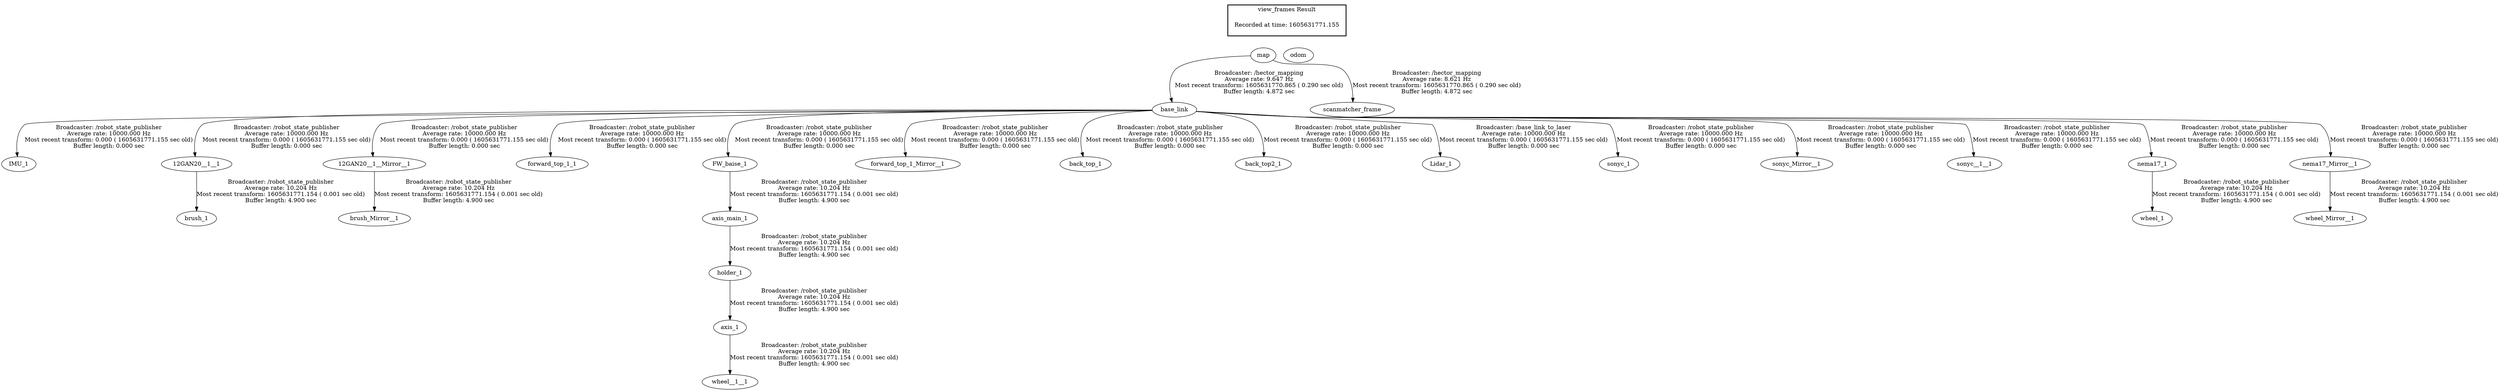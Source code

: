 digraph G {
"base_link" -> "IMU_1"[label="Broadcaster: /robot_state_publisher\nAverage rate: 10000.000 Hz\nMost recent transform: 0.000 ( 1605631771.155 sec old)\nBuffer length: 0.000 sec\n"];
"map" -> "base_link"[label="Broadcaster: /hector_mapping\nAverage rate: 9.647 Hz\nMost recent transform: 1605631770.865 ( 0.290 sec old)\nBuffer length: 4.872 sec\n"];
"base_link" -> "12GAN20__1__1"[label="Broadcaster: /robot_state_publisher\nAverage rate: 10000.000 Hz\nMost recent transform: 0.000 ( 1605631771.155 sec old)\nBuffer length: 0.000 sec\n"];
"base_link" -> "12GAN20__1__Mirror__1"[label="Broadcaster: /robot_state_publisher\nAverage rate: 10000.000 Hz\nMost recent transform: 0.000 ( 1605631771.155 sec old)\nBuffer length: 0.000 sec\n"];
"base_link" -> "forward_top_1_1"[label="Broadcaster: /robot_state_publisher\nAverage rate: 10000.000 Hz\nMost recent transform: 0.000 ( 1605631771.155 sec old)\nBuffer length: 0.000 sec\n"];
"base_link" -> "FW_baise_1"[label="Broadcaster: /robot_state_publisher\nAverage rate: 10000.000 Hz\nMost recent transform: 0.000 ( 1605631771.155 sec old)\nBuffer length: 0.000 sec\n"];
"base_link" -> "forward_top_1_Mirror__1"[label="Broadcaster: /robot_state_publisher\nAverage rate: 10000.000 Hz\nMost recent transform: 0.000 ( 1605631771.155 sec old)\nBuffer length: 0.000 sec\n"];
"base_link" -> "back_top_1"[label="Broadcaster: /robot_state_publisher\nAverage rate: 10000.000 Hz\nMost recent transform: 0.000 ( 1605631771.155 sec old)\nBuffer length: 0.000 sec\n"];
"base_link" -> "back_top2_1"[label="Broadcaster: /robot_state_publisher\nAverage rate: 10000.000 Hz\nMost recent transform: 0.000 ( 1605631771.155 sec old)\nBuffer length: 0.000 sec\n"];
"base_link" -> "Lidar_1"[label="Broadcaster: /base_link_to_laser\nAverage rate: 10000.000 Hz\nMost recent transform: 0.000 ( 1605631771.155 sec old)\nBuffer length: 0.000 sec\n"];
"base_link" -> "sonyc_1"[label="Broadcaster: /robot_state_publisher\nAverage rate: 10000.000 Hz\nMost recent transform: 0.000 ( 1605631771.155 sec old)\nBuffer length: 0.000 sec\n"];
"base_link" -> "sonyc_Mirror__1"[label="Broadcaster: /robot_state_publisher\nAverage rate: 10000.000 Hz\nMost recent transform: 0.000 ( 1605631771.155 sec old)\nBuffer length: 0.000 sec\n"];
"base_link" -> "sonyc__1__1"[label="Broadcaster: /robot_state_publisher\nAverage rate: 10000.000 Hz\nMost recent transform: 0.000 ( 1605631771.155 sec old)\nBuffer length: 0.000 sec\n"];
"base_link" -> "nema17_1"[label="Broadcaster: /robot_state_publisher\nAverage rate: 10000.000 Hz\nMost recent transform: 0.000 ( 1605631771.155 sec old)\nBuffer length: 0.000 sec\n"];
"base_link" -> "nema17_Mirror__1"[label="Broadcaster: /robot_state_publisher\nAverage rate: 10000.000 Hz\nMost recent transform: 0.000 ( 1605631771.155 sec old)\nBuffer length: 0.000 sec\n"];
"map" -> "scanmatcher_frame"[label="Broadcaster: /hector_mapping\nAverage rate: 8.621 Hz\nMost recent transform: 1605631770.865 ( 0.290 sec old)\nBuffer length: 4.872 sec\n"];
"nema17_1" -> "wheel_1"[label="Broadcaster: /robot_state_publisher\nAverage rate: 10.204 Hz\nMost recent transform: 1605631771.154 ( 0.001 sec old)\nBuffer length: 4.900 sec\n"];
"12GAN20__1__1" -> "brush_1"[label="Broadcaster: /robot_state_publisher\nAverage rate: 10.204 Hz\nMost recent transform: 1605631771.154 ( 0.001 sec old)\nBuffer length: 4.900 sec\n"];
"12GAN20__1__Mirror__1" -> "brush_Mirror__1"[label="Broadcaster: /robot_state_publisher\nAverage rate: 10.204 Hz\nMost recent transform: 1605631771.154 ( 0.001 sec old)\nBuffer length: 4.900 sec\n"];
"axis_1" -> "wheel__1__1"[label="Broadcaster: /robot_state_publisher\nAverage rate: 10.204 Hz\nMost recent transform: 1605631771.154 ( 0.001 sec old)\nBuffer length: 4.900 sec\n"];
"holder_1" -> "axis_1"[label="Broadcaster: /robot_state_publisher\nAverage rate: 10.204 Hz\nMost recent transform: 1605631771.154 ( 0.001 sec old)\nBuffer length: 4.900 sec\n"];
"axis_main_1" -> "holder_1"[label="Broadcaster: /robot_state_publisher\nAverage rate: 10.204 Hz\nMost recent transform: 1605631771.154 ( 0.001 sec old)\nBuffer length: 4.900 sec\n"];
"FW_baise_1" -> "axis_main_1"[label="Broadcaster: /robot_state_publisher\nAverage rate: 10.204 Hz\nMost recent transform: 1605631771.154 ( 0.001 sec old)\nBuffer length: 4.900 sec\n"];
"nema17_Mirror__1" -> "wheel_Mirror__1"[label="Broadcaster: /robot_state_publisher\nAverage rate: 10.204 Hz\nMost recent transform: 1605631771.154 ( 0.001 sec old)\nBuffer length: 4.900 sec\n"];
edge [style=invis];
 subgraph cluster_legend { style=bold; color=black; label ="view_frames Result";
"Recorded at time: 1605631771.155"[ shape=plaintext ] ;
 }->"map";
edge [style=invis];
 subgraph cluster_legend { style=bold; color=black; label ="view_frames Result";
"Recorded at time: 1605631771.155"[ shape=plaintext ] ;
 }->"odom";
}